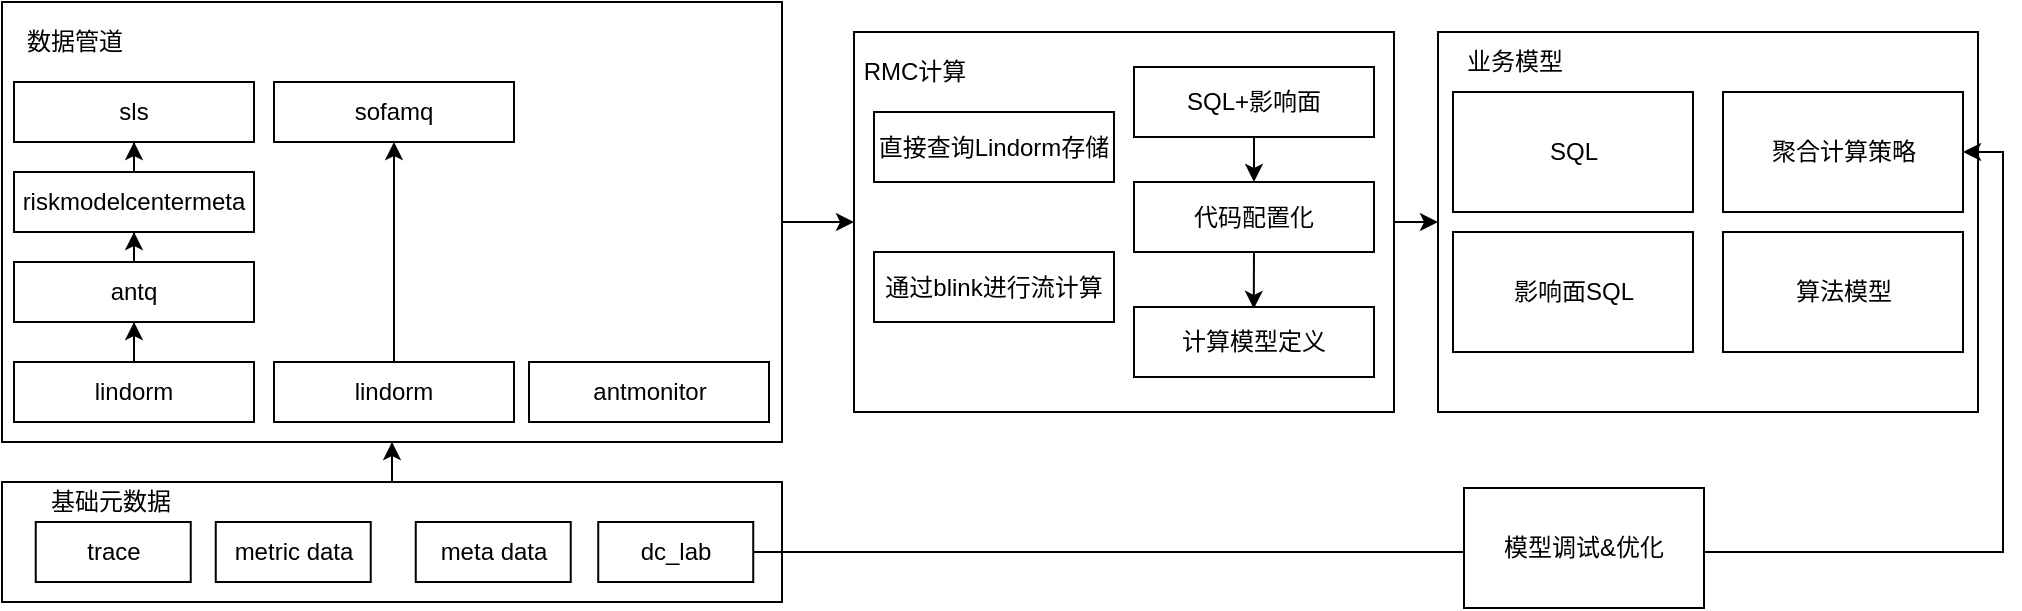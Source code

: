 <mxfile version="13.3.6" type="github">
  <diagram id="ZP2TG03qfkL2DJtYmvDO" name="Page-1">
    <mxGraphModel dx="1542" dy="1233" grid="1" gridSize="10" guides="1" tooltips="1" connect="1" arrows="1" fold="1" page="1" pageScale="1" pageWidth="827" pageHeight="1169" math="0" shadow="0">
      <root>
        <mxCell id="0" />
        <mxCell id="1" parent="0" />
        <mxCell id="vEce8jl07x_iQHCUXttX-20" value="" style="edgeStyle=orthogonalEdgeStyle;rounded=0;orthogonalLoop=1;jettySize=auto;html=1;" edge="1" parent="1" source="2bRfoJ32zqvtklQtxoyz-159" target="2bRfoJ32zqvtklQtxoyz-1">
          <mxGeometry relative="1" as="geometry" />
        </mxCell>
        <mxCell id="2bRfoJ32zqvtklQtxoyz-159" value="" style="verticalLabelPosition=bottom;verticalAlign=top;html=1;shape=mxgraph.basic.rect;fillColor2=none;strokeWidth=1;size=20;indent=5;" parent="1" vertex="1">
          <mxGeometry x="109" y="420" width="390" height="220" as="geometry" />
        </mxCell>
        <mxCell id="vEce8jl07x_iQHCUXttX-23" value="" style="edgeStyle=orthogonalEdgeStyle;rounded=0;orthogonalLoop=1;jettySize=auto;html=1;" edge="1" parent="1" source="vEce8jl07x_iQHCUXttX-10" target="2bRfoJ32zqvtklQtxoyz-159">
          <mxGeometry relative="1" as="geometry" />
        </mxCell>
        <mxCell id="vEce8jl07x_iQHCUXttX-10" value="" style="verticalLabelPosition=bottom;verticalAlign=top;html=1;shape=mxgraph.basic.rect;fillColor2=none;strokeWidth=1;size=20;indent=5;" vertex="1" parent="1">
          <mxGeometry x="109" y="660" width="390" height="60" as="geometry" />
        </mxCell>
        <mxCell id="vEce8jl07x_iQHCUXttX-19" value="" style="edgeStyle=orthogonalEdgeStyle;rounded=0;orthogonalLoop=1;jettySize=auto;html=1;" edge="1" parent="1" source="2bRfoJ32zqvtklQtxoyz-1" target="vEce8jl07x_iQHCUXttX-18">
          <mxGeometry relative="1" as="geometry" />
        </mxCell>
        <mxCell id="2bRfoJ32zqvtklQtxoyz-1" value="" style="rounded=0;whiteSpace=wrap;html=1;" parent="1" vertex="1">
          <mxGeometry x="535" y="435" width="270" height="190" as="geometry" />
        </mxCell>
        <mxCell id="vEce8jl07x_iQHCUXttX-18" value="" style="rounded=0;whiteSpace=wrap;html=1;" vertex="1" parent="1">
          <mxGeometry x="827" y="435" width="270" height="190" as="geometry" />
        </mxCell>
        <mxCell id="2bRfoJ32zqvtklQtxoyz-2" value="RMC计算" style="text;html=1;align=center;verticalAlign=middle;resizable=0;points=[];autosize=1;" parent="1" vertex="1">
          <mxGeometry x="530" y="445" width="70" height="20" as="geometry" />
        </mxCell>
        <mxCell id="vEce8jl07x_iQHCUXttX-7" style="edgeStyle=orthogonalEdgeStyle;rounded=0;orthogonalLoop=1;jettySize=auto;html=1;exitX=0.5;exitY=1;exitDx=0;exitDy=0;entryX=0.5;entryY=0;entryDx=0;entryDy=0;" edge="1" parent="1" source="2bRfoJ32zqvtklQtxoyz-3" target="2bRfoJ32zqvtklQtxoyz-5">
          <mxGeometry relative="1" as="geometry" />
        </mxCell>
        <mxCell id="2bRfoJ32zqvtklQtxoyz-3" value="SQL+影响面" style="rounded=0;whiteSpace=wrap;html=1;" parent="1" vertex="1">
          <mxGeometry x="675" y="452.5" width="120" height="35" as="geometry" />
        </mxCell>
        <mxCell id="vEce8jl07x_iQHCUXttX-6" style="edgeStyle=orthogonalEdgeStyle;rounded=0;orthogonalLoop=1;jettySize=auto;html=1;exitX=0.5;exitY=1;exitDx=0;exitDy=0;entryX=0.499;entryY=0.026;entryDx=0;entryDy=0;entryPerimeter=0;" edge="1" parent="1" source="2bRfoJ32zqvtklQtxoyz-5" target="2bRfoJ32zqvtklQtxoyz-7">
          <mxGeometry relative="1" as="geometry" />
        </mxCell>
        <mxCell id="2bRfoJ32zqvtklQtxoyz-5" value="代码配置化" style="rounded=0;whiteSpace=wrap;html=1;" parent="1" vertex="1">
          <mxGeometry x="675" y="510" width="120" height="35" as="geometry" />
        </mxCell>
        <mxCell id="2bRfoJ32zqvtklQtxoyz-7" value="计算模型定义" style="rounded=0;whiteSpace=wrap;html=1;" parent="1" vertex="1">
          <mxGeometry x="675" y="572.5" width="120" height="35" as="geometry" />
        </mxCell>
        <mxCell id="2bRfoJ32zqvtklQtxoyz-9" value="基础元数据" style="text;html=1;align=center;verticalAlign=middle;resizable=0;points=[];autosize=1;" parent="1" vertex="1">
          <mxGeometry x="123.37" y="660" width="80" height="20" as="geometry" />
        </mxCell>
        <mxCell id="2bRfoJ32zqvtklQtxoyz-11" value="meta data" style="rounded=0;whiteSpace=wrap;html=1;" parent="1" vertex="1">
          <mxGeometry x="315.87" y="680" width="77.5" height="30" as="geometry" />
        </mxCell>
        <mxCell id="vEce8jl07x_iQHCUXttX-24" style="edgeStyle=orthogonalEdgeStyle;rounded=0;orthogonalLoop=1;jettySize=auto;html=1;exitX=1;exitY=0.5;exitDx=0;exitDy=0;entryX=1;entryY=0.5;entryDx=0;entryDy=0;" edge="1" parent="1" source="2bRfoJ32zqvtklQtxoyz-12" target="2bRfoJ32zqvtklQtxoyz-19">
          <mxGeometry relative="1" as="geometry" />
        </mxCell>
        <mxCell id="2bRfoJ32zqvtklQtxoyz-12" value="&lt;span&gt;dc_lab&lt;/span&gt;" style="rounded=0;whiteSpace=wrap;html=1;" parent="1" vertex="1">
          <mxGeometry x="407.12" y="680" width="77.5" height="30" as="geometry" />
        </mxCell>
        <mxCell id="2bRfoJ32zqvtklQtxoyz-14" value="trace" style="rounded=0;whiteSpace=wrap;html=1;" parent="1" vertex="1">
          <mxGeometry x="125.87" y="680" width="77.5" height="30" as="geometry" />
        </mxCell>
        <mxCell id="2bRfoJ32zqvtklQtxoyz-16" value="SQL" style="rounded=0;whiteSpace=wrap;html=1;" parent="1" vertex="1">
          <mxGeometry x="834.5" y="465" width="120" height="60" as="geometry" />
        </mxCell>
        <mxCell id="2bRfoJ32zqvtklQtxoyz-18" value="影响面SQL" style="rounded=0;whiteSpace=wrap;html=1;" parent="1" vertex="1">
          <mxGeometry x="834.5" y="535" width="120" height="60" as="geometry" />
        </mxCell>
        <mxCell id="2bRfoJ32zqvtklQtxoyz-19" value="聚合计算策略" style="rounded=0;whiteSpace=wrap;html=1;" parent="1" vertex="1">
          <mxGeometry x="969.5" y="465" width="120" height="60" as="geometry" />
        </mxCell>
        <mxCell id="2bRfoJ32zqvtklQtxoyz-20" value="算法模型" style="rounded=0;whiteSpace=wrap;html=1;" parent="1" vertex="1">
          <mxGeometry x="969.5" y="535" width="120" height="60" as="geometry" />
        </mxCell>
        <mxCell id="2bRfoJ32zqvtklQtxoyz-37" value="" style="edgeStyle=orthogonalEdgeStyle;rounded=0;orthogonalLoop=1;jettySize=auto;html=1;" parent="1" source="2bRfoJ32zqvtklQtxoyz-35" target="2bRfoJ32zqvtklQtxoyz-36" edge="1">
          <mxGeometry relative="1" as="geometry" />
        </mxCell>
        <mxCell id="2bRfoJ32zqvtklQtxoyz-35" value="lindorm" style="rounded=0;whiteSpace=wrap;html=1;" parent="1" vertex="1">
          <mxGeometry x="115" y="600" width="120" height="30" as="geometry" />
        </mxCell>
        <mxCell id="2bRfoJ32zqvtklQtxoyz-39" value="" style="edgeStyle=orthogonalEdgeStyle;rounded=0;orthogonalLoop=1;jettySize=auto;html=1;" parent="1" source="2bRfoJ32zqvtklQtxoyz-36" target="2bRfoJ32zqvtklQtxoyz-38" edge="1">
          <mxGeometry relative="1" as="geometry" />
        </mxCell>
        <mxCell id="2bRfoJ32zqvtklQtxoyz-36" value="antq" style="rounded=0;whiteSpace=wrap;html=1;" parent="1" vertex="1">
          <mxGeometry x="115" y="550" width="120" height="30" as="geometry" />
        </mxCell>
        <mxCell id="2bRfoJ32zqvtklQtxoyz-41" value="" style="edgeStyle=orthogonalEdgeStyle;rounded=0;orthogonalLoop=1;jettySize=auto;html=1;" parent="1" source="2bRfoJ32zqvtklQtxoyz-38" target="2bRfoJ32zqvtklQtxoyz-40" edge="1">
          <mxGeometry relative="1" as="geometry" />
        </mxCell>
        <mxCell id="2bRfoJ32zqvtklQtxoyz-38" value="riskmodelcentermeta" style="rounded=0;whiteSpace=wrap;html=1;" parent="1" vertex="1">
          <mxGeometry x="115" y="505" width="120" height="30" as="geometry" />
        </mxCell>
        <mxCell id="2bRfoJ32zqvtklQtxoyz-40" value="sls" style="rounded=0;whiteSpace=wrap;html=1;" parent="1" vertex="1">
          <mxGeometry x="115" y="460" width="120" height="30" as="geometry" />
        </mxCell>
        <mxCell id="2bRfoJ32zqvtklQtxoyz-52" value="" style="edgeStyle=orthogonalEdgeStyle;rounded=0;orthogonalLoop=1;jettySize=auto;html=1;" parent="1" source="2bRfoJ32zqvtklQtxoyz-50" target="2bRfoJ32zqvtklQtxoyz-51" edge="1">
          <mxGeometry relative="1" as="geometry" />
        </mxCell>
        <mxCell id="2bRfoJ32zqvtklQtxoyz-50" value="lindorm" style="rounded=0;whiteSpace=wrap;html=1;" parent="1" vertex="1">
          <mxGeometry x="245" y="600" width="120" height="30" as="geometry" />
        </mxCell>
        <mxCell id="2bRfoJ32zqvtklQtxoyz-51" value="sofamq" style="rounded=0;whiteSpace=wrap;html=1;" parent="1" vertex="1">
          <mxGeometry x="245" y="460" width="120" height="30" as="geometry" />
        </mxCell>
        <mxCell id="2bRfoJ32zqvtklQtxoyz-57" value="antmonitor" style="rounded=0;whiteSpace=wrap;html=1;" parent="1" vertex="1">
          <mxGeometry x="372.5" y="600" width="120" height="30" as="geometry" />
        </mxCell>
        <mxCell id="2bRfoJ32zqvtklQtxoyz-141" value="metric data" style="rounded=0;whiteSpace=wrap;html=1;" parent="1" vertex="1">
          <mxGeometry x="215.87" y="680" width="77.5" height="30" as="geometry" />
        </mxCell>
        <mxCell id="2bRfoJ32zqvtklQtxoyz-160" value="数据管道" style="text;html=1;align=center;verticalAlign=middle;resizable=0;points=[];autosize=1;" parent="1" vertex="1">
          <mxGeometry x="115" y="429.5" width="60" height="20" as="geometry" />
        </mxCell>
        <mxCell id="vEce8jl07x_iQHCUXttX-4" value="直接查询Lindorm存储" style="rounded=0;whiteSpace=wrap;html=1;" vertex="1" parent="1">
          <mxGeometry x="545" y="475" width="120" height="35" as="geometry" />
        </mxCell>
        <mxCell id="vEce8jl07x_iQHCUXttX-5" value="通过blink进行流计算" style="rounded=0;whiteSpace=wrap;html=1;" vertex="1" parent="1">
          <mxGeometry x="545" y="545" width="120" height="35" as="geometry" />
        </mxCell>
        <mxCell id="vEce8jl07x_iQHCUXttX-22" value="业务模型" style="text;html=1;align=center;verticalAlign=middle;resizable=0;points=[];autosize=1;" vertex="1" parent="1">
          <mxGeometry x="834.5" y="440" width="60" height="20" as="geometry" />
        </mxCell>
        <mxCell id="vEce8jl07x_iQHCUXttX-25" value="模型调试&amp;amp;优化" style="rounded=0;whiteSpace=wrap;html=1;" vertex="1" parent="1">
          <mxGeometry x="840" y="663" width="120" height="60" as="geometry" />
        </mxCell>
      </root>
    </mxGraphModel>
  </diagram>
</mxfile>
